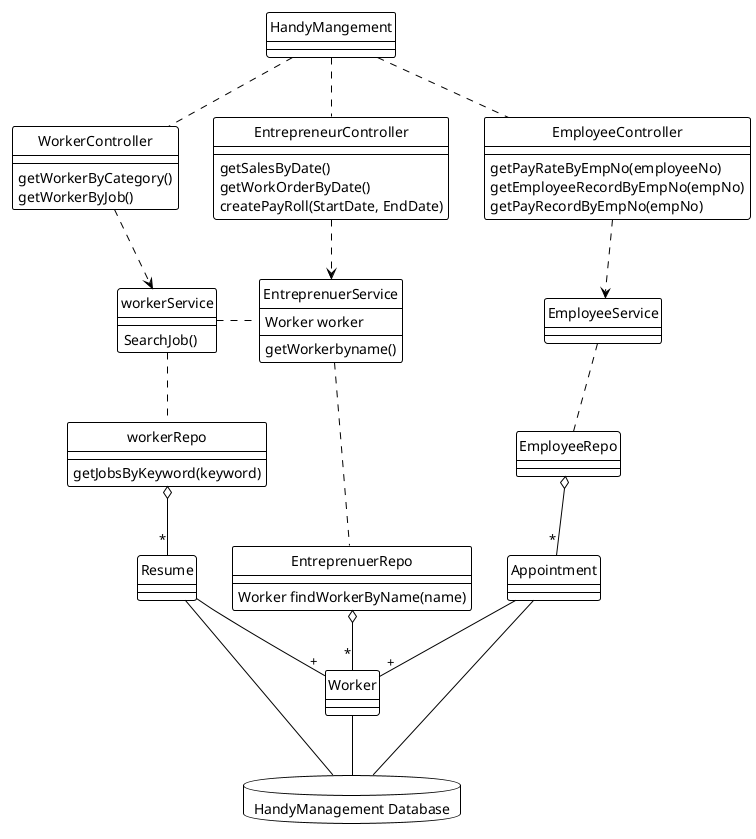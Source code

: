@startuml Handy Mangement
skinparam style Strictuml

!theme plain


class HandyMangement {

}


class WorkerController {
  
   getWorkerByCategory()
   getWorkerByJob()

    
}

class EntrepreneurController {
     getSalesByDate()
   getWorkOrderByDate()
   createPayRoll(StartDate, EndDate)
}

class EmployeeController {
    getPayRateByEmpNo(employeeNo)
    getEmployeeRecordByEmpNo(empNo)
    getPayRecordByEmpNo(empNo)
}

class workerService{
   SearchJob()
  

}
class workerRepo{
  getJobsByKeyword(keyword)
}

class EmployeeService{
   
}
class EmployeeRepo{}

class EntreprenuerService{
   Worker worker
    getWorkerbyname()
}
class EntreprenuerRepo{
   Worker findWorkerByName(name)
}

database "HandyManagement Database"{
}

workerService .right. EntreprenuerService

HandyMangement .. WorkerController
HandyMangement .. EntrepreneurController
HandyMangement .. EmployeeController


WorkerController ..> workerService
EntrepreneurController ..> EntreprenuerService
EmployeeController ..> EmployeeService


workerService .. workerRepo
EmployeeService .. EmployeeRepo
EntreprenuerService .. EntreprenuerRepo

workerRepo o--"*" Resume 
EntreprenuerRepo o--"*" Worker 

EmployeeRepo o--"*" Appointment 
Appointment --"+" Worker

Resume --"+" Worker

Worker -- "HandyManagement Database"
Appointment -- "HandyManagement Database"
Resume -- "HandyManagement Database"





@enduml
